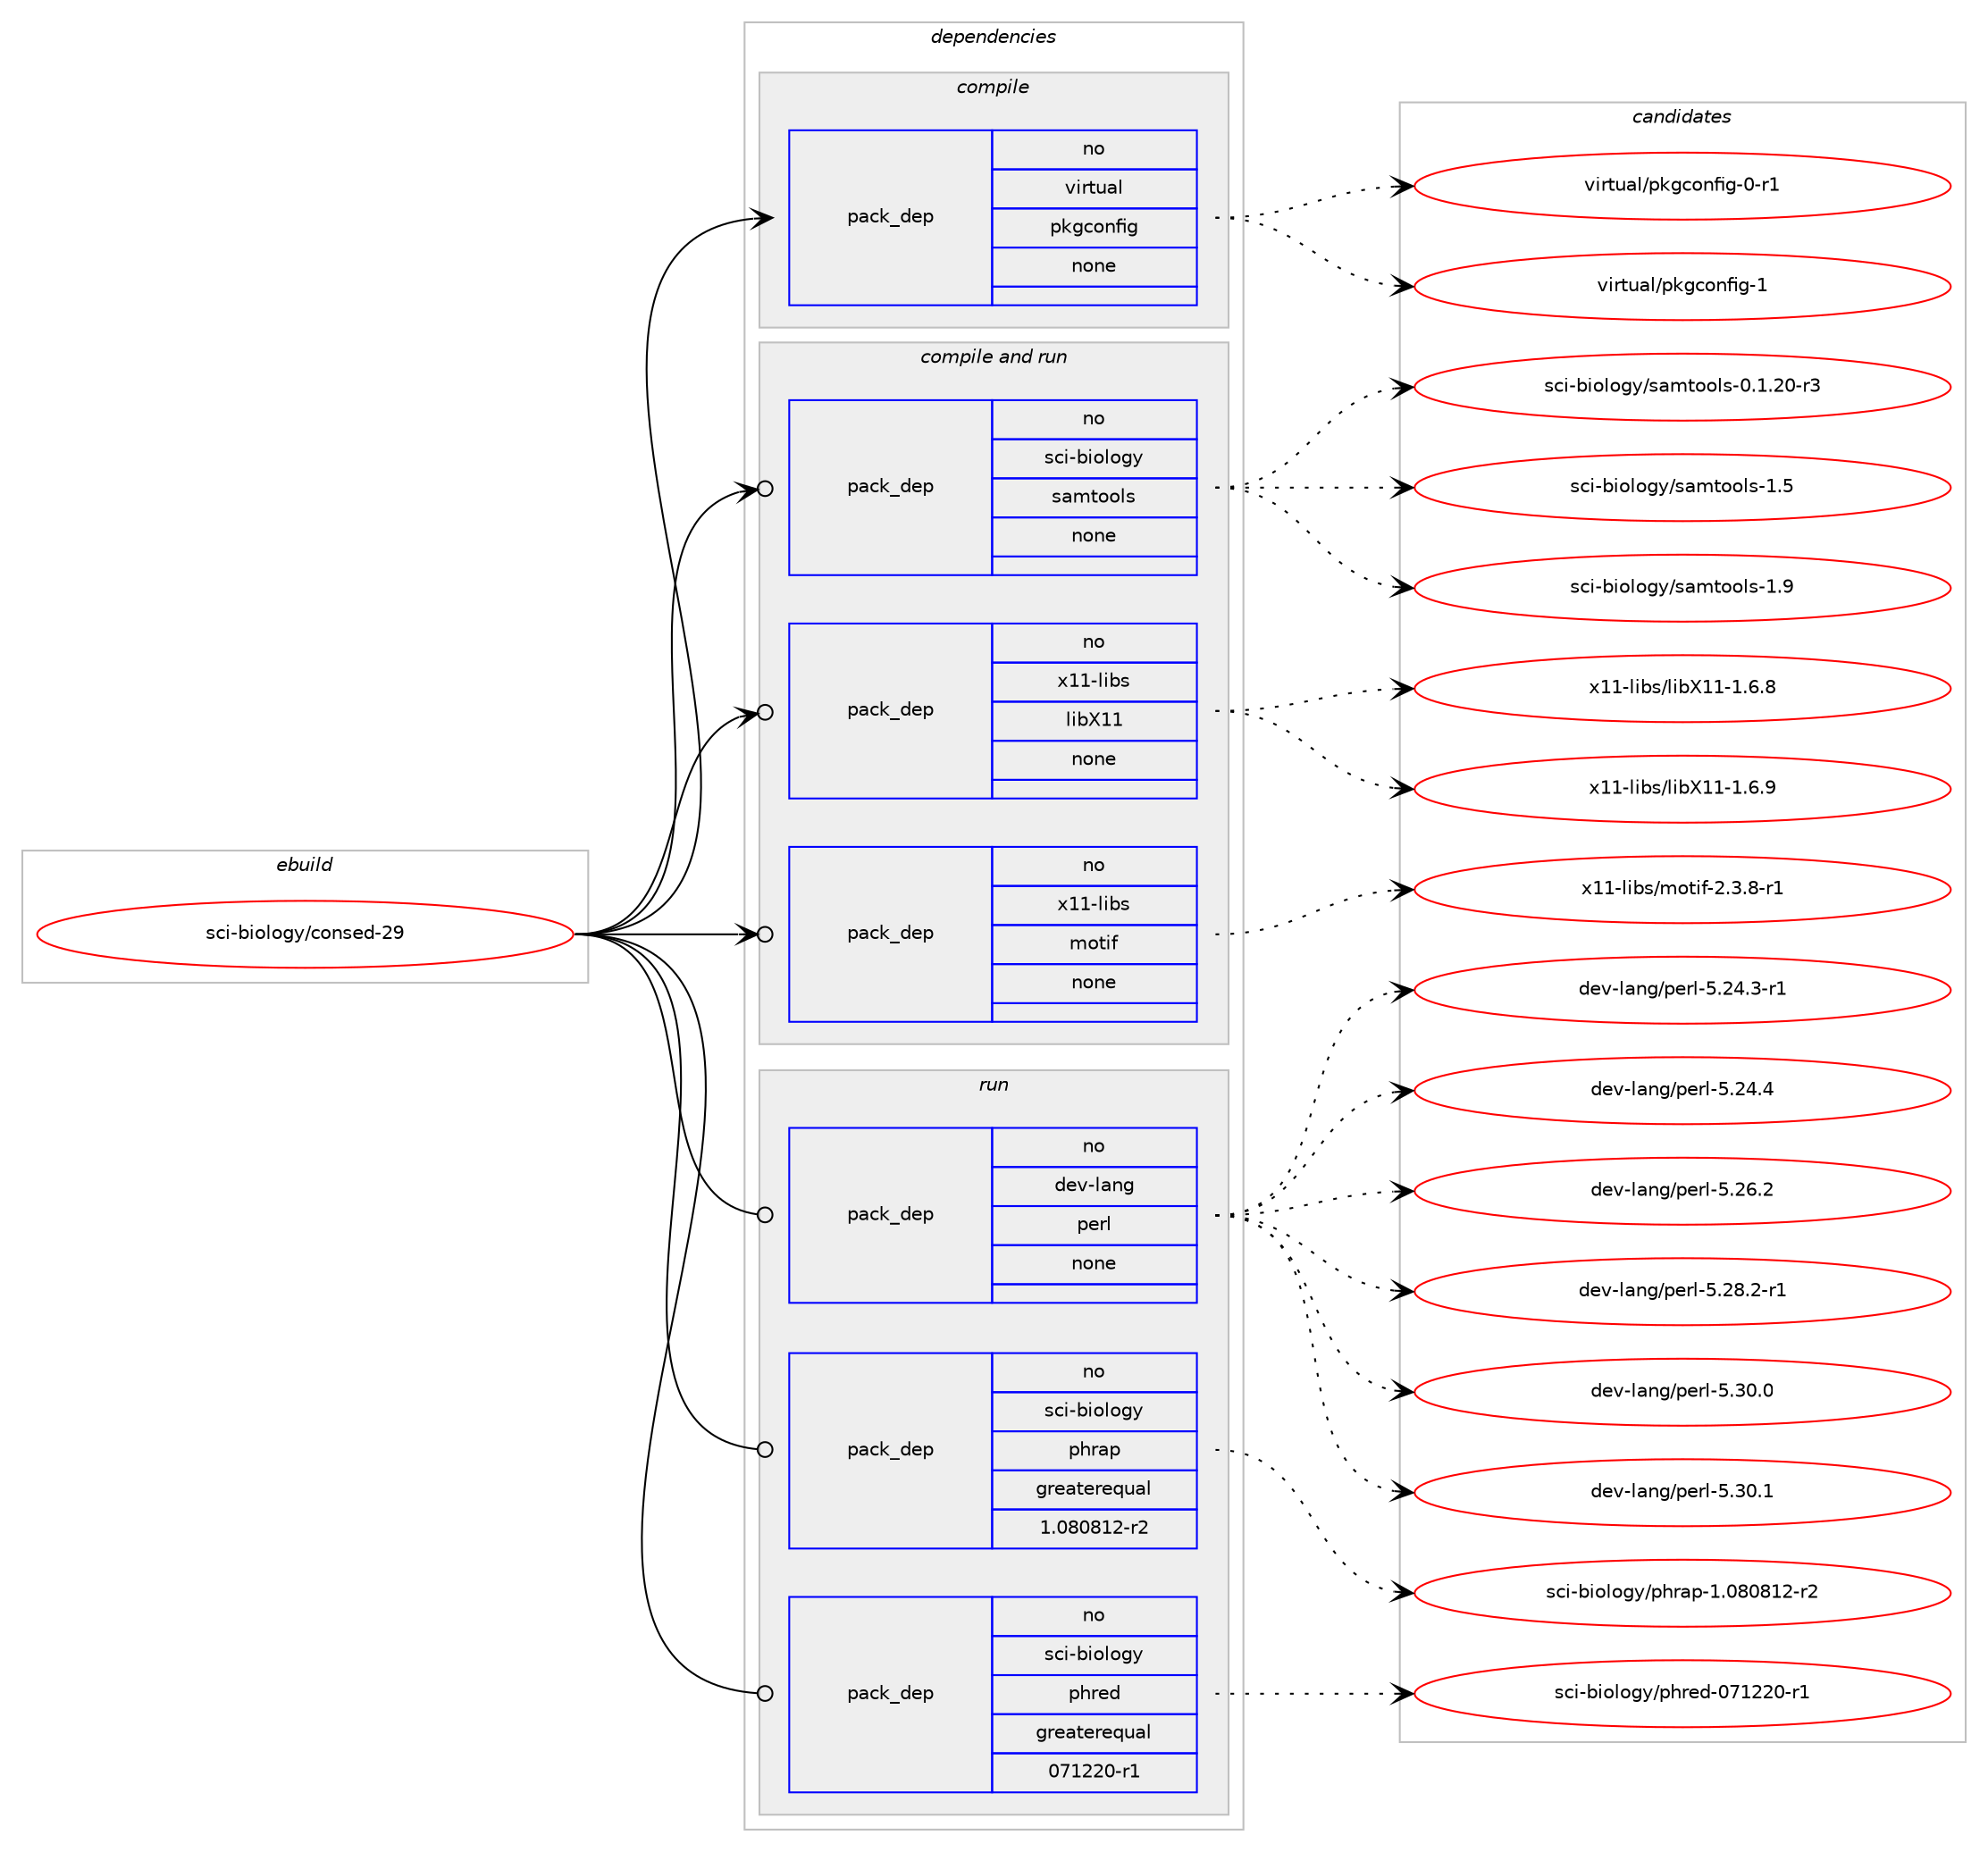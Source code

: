digraph prolog {

# *************
# Graph options
# *************

newrank=true;
concentrate=true;
compound=true;
graph [rankdir=LR,fontname=Helvetica,fontsize=10,ranksep=1.5];#, ranksep=2.5, nodesep=0.2];
edge  [arrowhead=vee];
node  [fontname=Helvetica,fontsize=10];

# **********
# The ebuild
# **********

subgraph cluster_leftcol {
color=gray;
rank=same;
label=<<i>ebuild</i>>;
id [label="sci-biology/consed-29", color=red, width=4, href="../sci-biology/consed-29.svg"];
}

# ****************
# The dependencies
# ****************

subgraph cluster_midcol {
color=gray;
label=<<i>dependencies</i>>;
subgraph cluster_compile {
fillcolor="#eeeeee";
style=filled;
label=<<i>compile</i>>;
subgraph pack628292 {
dependency849938 [label=<<TABLE BORDER="0" CELLBORDER="1" CELLSPACING="0" CELLPADDING="4" WIDTH="220"><TR><TD ROWSPAN="6" CELLPADDING="30">pack_dep</TD></TR><TR><TD WIDTH="110">no</TD></TR><TR><TD>virtual</TD></TR><TR><TD>pkgconfig</TD></TR><TR><TD>none</TD></TR><TR><TD></TD></TR></TABLE>>, shape=none, color=blue];
}
id:e -> dependency849938:w [weight=20,style="solid",arrowhead="vee"];
}
subgraph cluster_compileandrun {
fillcolor="#eeeeee";
style=filled;
label=<<i>compile and run</i>>;
subgraph pack628293 {
dependency849939 [label=<<TABLE BORDER="0" CELLBORDER="1" CELLSPACING="0" CELLPADDING="4" WIDTH="220"><TR><TD ROWSPAN="6" CELLPADDING="30">pack_dep</TD></TR><TR><TD WIDTH="110">no</TD></TR><TR><TD>sci-biology</TD></TR><TR><TD>samtools</TD></TR><TR><TD>none</TD></TR><TR><TD></TD></TR></TABLE>>, shape=none, color=blue];
}
id:e -> dependency849939:w [weight=20,style="solid",arrowhead="odotvee"];
subgraph pack628294 {
dependency849940 [label=<<TABLE BORDER="0" CELLBORDER="1" CELLSPACING="0" CELLPADDING="4" WIDTH="220"><TR><TD ROWSPAN="6" CELLPADDING="30">pack_dep</TD></TR><TR><TD WIDTH="110">no</TD></TR><TR><TD>x11-libs</TD></TR><TR><TD>libX11</TD></TR><TR><TD>none</TD></TR><TR><TD></TD></TR></TABLE>>, shape=none, color=blue];
}
id:e -> dependency849940:w [weight=20,style="solid",arrowhead="odotvee"];
subgraph pack628295 {
dependency849941 [label=<<TABLE BORDER="0" CELLBORDER="1" CELLSPACING="0" CELLPADDING="4" WIDTH="220"><TR><TD ROWSPAN="6" CELLPADDING="30">pack_dep</TD></TR><TR><TD WIDTH="110">no</TD></TR><TR><TD>x11-libs</TD></TR><TR><TD>motif</TD></TR><TR><TD>none</TD></TR><TR><TD></TD></TR></TABLE>>, shape=none, color=blue];
}
id:e -> dependency849941:w [weight=20,style="solid",arrowhead="odotvee"];
}
subgraph cluster_run {
fillcolor="#eeeeee";
style=filled;
label=<<i>run</i>>;
subgraph pack628296 {
dependency849942 [label=<<TABLE BORDER="0" CELLBORDER="1" CELLSPACING="0" CELLPADDING="4" WIDTH="220"><TR><TD ROWSPAN="6" CELLPADDING="30">pack_dep</TD></TR><TR><TD WIDTH="110">no</TD></TR><TR><TD>dev-lang</TD></TR><TR><TD>perl</TD></TR><TR><TD>none</TD></TR><TR><TD></TD></TR></TABLE>>, shape=none, color=blue];
}
id:e -> dependency849942:w [weight=20,style="solid",arrowhead="odot"];
subgraph pack628297 {
dependency849943 [label=<<TABLE BORDER="0" CELLBORDER="1" CELLSPACING="0" CELLPADDING="4" WIDTH="220"><TR><TD ROWSPAN="6" CELLPADDING="30">pack_dep</TD></TR><TR><TD WIDTH="110">no</TD></TR><TR><TD>sci-biology</TD></TR><TR><TD>phrap</TD></TR><TR><TD>greaterequal</TD></TR><TR><TD>1.080812-r2</TD></TR></TABLE>>, shape=none, color=blue];
}
id:e -> dependency849943:w [weight=20,style="solid",arrowhead="odot"];
subgraph pack628298 {
dependency849944 [label=<<TABLE BORDER="0" CELLBORDER="1" CELLSPACING="0" CELLPADDING="4" WIDTH="220"><TR><TD ROWSPAN="6" CELLPADDING="30">pack_dep</TD></TR><TR><TD WIDTH="110">no</TD></TR><TR><TD>sci-biology</TD></TR><TR><TD>phred</TD></TR><TR><TD>greaterequal</TD></TR><TR><TD>071220-r1</TD></TR></TABLE>>, shape=none, color=blue];
}
id:e -> dependency849944:w [weight=20,style="solid",arrowhead="odot"];
}
}

# **************
# The candidates
# **************

subgraph cluster_choices {
rank=same;
color=gray;
label=<<i>candidates</i>>;

subgraph choice628292 {
color=black;
nodesep=1;
choice11810511411611797108471121071039911111010210510345484511449 [label="virtual/pkgconfig-0-r1", color=red, width=4,href="../virtual/pkgconfig-0-r1.svg"];
choice1181051141161179710847112107103991111101021051034549 [label="virtual/pkgconfig-1", color=red, width=4,href="../virtual/pkgconfig-1.svg"];
dependency849938:e -> choice11810511411611797108471121071039911111010210510345484511449:w [style=dotted,weight="100"];
dependency849938:e -> choice1181051141161179710847112107103991111101021051034549:w [style=dotted,weight="100"];
}
subgraph choice628293 {
color=black;
nodesep=1;
choice1159910545981051111081111031214711597109116111111108115454846494650484511451 [label="sci-biology/samtools-0.1.20-r3", color=red, width=4,href="../sci-biology/samtools-0.1.20-r3.svg"];
choice115991054598105111108111103121471159710911611111110811545494653 [label="sci-biology/samtools-1.5", color=red, width=4,href="../sci-biology/samtools-1.5.svg"];
choice115991054598105111108111103121471159710911611111110811545494657 [label="sci-biology/samtools-1.9", color=red, width=4,href="../sci-biology/samtools-1.9.svg"];
dependency849939:e -> choice1159910545981051111081111031214711597109116111111108115454846494650484511451:w [style=dotted,weight="100"];
dependency849939:e -> choice115991054598105111108111103121471159710911611111110811545494653:w [style=dotted,weight="100"];
dependency849939:e -> choice115991054598105111108111103121471159710911611111110811545494657:w [style=dotted,weight="100"];
}
subgraph choice628294 {
color=black;
nodesep=1;
choice120494945108105981154710810598884949454946544656 [label="x11-libs/libX11-1.6.8", color=red, width=4,href="../x11-libs/libX11-1.6.8.svg"];
choice120494945108105981154710810598884949454946544657 [label="x11-libs/libX11-1.6.9", color=red, width=4,href="../x11-libs/libX11-1.6.9.svg"];
dependency849940:e -> choice120494945108105981154710810598884949454946544656:w [style=dotted,weight="100"];
dependency849940:e -> choice120494945108105981154710810598884949454946544657:w [style=dotted,weight="100"];
}
subgraph choice628295 {
color=black;
nodesep=1;
choice12049494510810598115471091111161051024550465146564511449 [label="x11-libs/motif-2.3.8-r1", color=red, width=4,href="../x11-libs/motif-2.3.8-r1.svg"];
dependency849941:e -> choice12049494510810598115471091111161051024550465146564511449:w [style=dotted,weight="100"];
}
subgraph choice628296 {
color=black;
nodesep=1;
choice100101118451089711010347112101114108455346505246514511449 [label="dev-lang/perl-5.24.3-r1", color=red, width=4,href="../dev-lang/perl-5.24.3-r1.svg"];
choice10010111845108971101034711210111410845534650524652 [label="dev-lang/perl-5.24.4", color=red, width=4,href="../dev-lang/perl-5.24.4.svg"];
choice10010111845108971101034711210111410845534650544650 [label="dev-lang/perl-5.26.2", color=red, width=4,href="../dev-lang/perl-5.26.2.svg"];
choice100101118451089711010347112101114108455346505646504511449 [label="dev-lang/perl-5.28.2-r1", color=red, width=4,href="../dev-lang/perl-5.28.2-r1.svg"];
choice10010111845108971101034711210111410845534651484648 [label="dev-lang/perl-5.30.0", color=red, width=4,href="../dev-lang/perl-5.30.0.svg"];
choice10010111845108971101034711210111410845534651484649 [label="dev-lang/perl-5.30.1", color=red, width=4,href="../dev-lang/perl-5.30.1.svg"];
dependency849942:e -> choice100101118451089711010347112101114108455346505246514511449:w [style=dotted,weight="100"];
dependency849942:e -> choice10010111845108971101034711210111410845534650524652:w [style=dotted,weight="100"];
dependency849942:e -> choice10010111845108971101034711210111410845534650544650:w [style=dotted,weight="100"];
dependency849942:e -> choice100101118451089711010347112101114108455346505646504511449:w [style=dotted,weight="100"];
dependency849942:e -> choice10010111845108971101034711210111410845534651484648:w [style=dotted,weight="100"];
dependency849942:e -> choice10010111845108971101034711210111410845534651484649:w [style=dotted,weight="100"];
}
subgraph choice628297 {
color=black;
nodesep=1;
choice11599105459810511110811110312147112104114971124549464856485649504511450 [label="sci-biology/phrap-1.080812-r2", color=red, width=4,href="../sci-biology/phrap-1.080812-r2.svg"];
dependency849943:e -> choice11599105459810511110811110312147112104114971124549464856485649504511450:w [style=dotted,weight="100"];
}
subgraph choice628298 {
color=black;
nodesep=1;
choice11599105459810511110811110312147112104114101100454855495050484511449 [label="sci-biology/phred-071220-r1", color=red, width=4,href="../sci-biology/phred-071220-r1.svg"];
dependency849944:e -> choice11599105459810511110811110312147112104114101100454855495050484511449:w [style=dotted,weight="100"];
}
}

}
